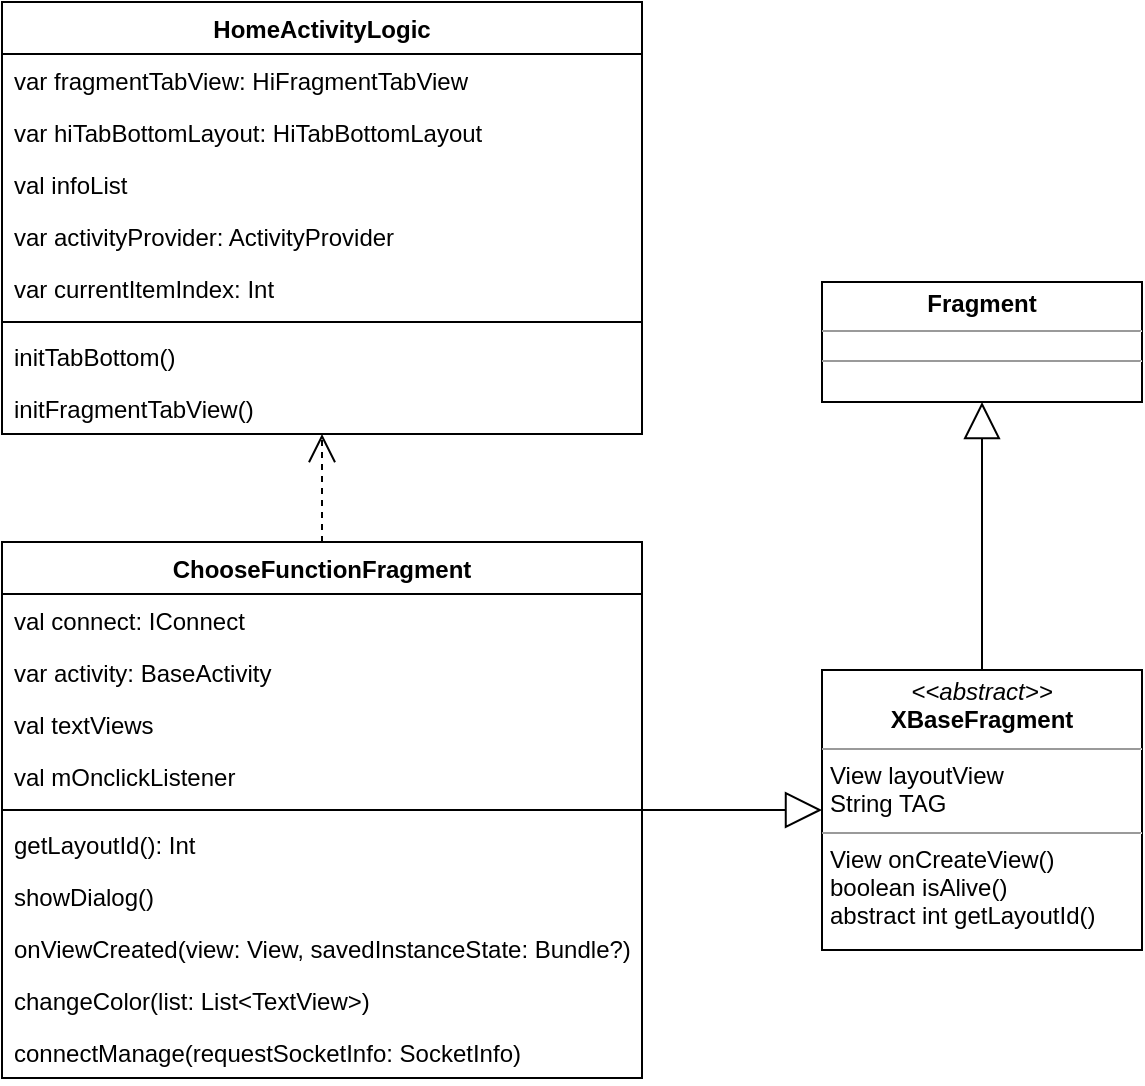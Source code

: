 <mxfile version="13.10.9" type="github">
  <diagram id="CyEsMpcagb27HkRI-KaM" name="Page-1">
    <mxGraphModel dx="1422" dy="1875" grid="1" gridSize="10" guides="1" tooltips="1" connect="1" arrows="1" fold="1" page="1" pageScale="1" pageWidth="827" pageHeight="1169" math="0" shadow="0">
      <root>
        <mxCell id="0" />
        <mxCell id="1" parent="0" />
        <mxCell id="VWT8uU7wxKV4sQh6Udjo-1" value="ChooseFunctionFragment" style="swimlane;fontStyle=1;align=center;verticalAlign=top;childLayout=stackLayout;horizontal=1;startSize=26;horizontalStack=0;resizeParent=1;resizeParentMax=0;resizeLast=0;collapsible=1;marginBottom=0;" vertex="1" parent="1">
          <mxGeometry x="320" y="90" width="320" height="268" as="geometry" />
        </mxCell>
        <mxCell id="VWT8uU7wxKV4sQh6Udjo-2" value="val connect: IConnect" style="text;strokeColor=none;fillColor=none;align=left;verticalAlign=top;spacingLeft=4;spacingRight=4;overflow=hidden;rotatable=0;points=[[0,0.5],[1,0.5]];portConstraint=eastwest;" vertex="1" parent="VWT8uU7wxKV4sQh6Udjo-1">
          <mxGeometry y="26" width="320" height="26" as="geometry" />
        </mxCell>
        <mxCell id="VWT8uU7wxKV4sQh6Udjo-3" value="var activity: BaseActivity" style="text;strokeColor=none;fillColor=none;align=left;verticalAlign=top;spacingLeft=4;spacingRight=4;overflow=hidden;rotatable=0;points=[[0,0.5],[1,0.5]];portConstraint=eastwest;" vertex="1" parent="VWT8uU7wxKV4sQh6Udjo-1">
          <mxGeometry y="52" width="320" height="26" as="geometry" />
        </mxCell>
        <mxCell id="VWT8uU7wxKV4sQh6Udjo-28" value="val textViews" style="text;strokeColor=none;fillColor=none;align=left;verticalAlign=top;spacingLeft=4;spacingRight=4;overflow=hidden;rotatable=0;points=[[0,0.5],[1,0.5]];portConstraint=eastwest;" vertex="1" parent="VWT8uU7wxKV4sQh6Udjo-1">
          <mxGeometry y="78" width="320" height="26" as="geometry" />
        </mxCell>
        <mxCell id="VWT8uU7wxKV4sQh6Udjo-4" value="val mOnclickListener" style="text;strokeColor=none;fillColor=none;align=left;verticalAlign=top;spacingLeft=4;spacingRight=4;overflow=hidden;rotatable=0;points=[[0,0.5],[1,0.5]];portConstraint=eastwest;" vertex="1" parent="VWT8uU7wxKV4sQh6Udjo-1">
          <mxGeometry y="104" width="320" height="26" as="geometry" />
        </mxCell>
        <mxCell id="VWT8uU7wxKV4sQh6Udjo-5" value="" style="line;strokeWidth=1;fillColor=none;align=left;verticalAlign=middle;spacingTop=-1;spacingLeft=3;spacingRight=3;rotatable=0;labelPosition=right;points=[];portConstraint=eastwest;" vertex="1" parent="VWT8uU7wxKV4sQh6Udjo-1">
          <mxGeometry y="130" width="320" height="8" as="geometry" />
        </mxCell>
        <mxCell id="VWT8uU7wxKV4sQh6Udjo-6" value="getLayoutId(): Int" style="text;strokeColor=none;fillColor=none;align=left;verticalAlign=top;spacingLeft=4;spacingRight=4;overflow=hidden;rotatable=0;points=[[0,0.5],[1,0.5]];portConstraint=eastwest;" vertex="1" parent="VWT8uU7wxKV4sQh6Udjo-1">
          <mxGeometry y="138" width="320" height="26" as="geometry" />
        </mxCell>
        <mxCell id="VWT8uU7wxKV4sQh6Udjo-7" value="showDialog()" style="text;strokeColor=none;fillColor=none;align=left;verticalAlign=top;spacingLeft=4;spacingRight=4;overflow=hidden;rotatable=0;points=[[0,0.5],[1,0.5]];portConstraint=eastwest;" vertex="1" parent="VWT8uU7wxKV4sQh6Udjo-1">
          <mxGeometry y="164" width="320" height="26" as="geometry" />
        </mxCell>
        <mxCell id="VWT8uU7wxKV4sQh6Udjo-27" value="onViewCreated(view: View, savedInstanceState: Bundle?)" style="text;strokeColor=none;fillColor=none;align=left;verticalAlign=top;spacingLeft=4;spacingRight=4;overflow=hidden;rotatable=0;points=[[0,0.5],[1,0.5]];portConstraint=eastwest;" vertex="1" parent="VWT8uU7wxKV4sQh6Udjo-1">
          <mxGeometry y="190" width="320" height="26" as="geometry" />
        </mxCell>
        <mxCell id="VWT8uU7wxKV4sQh6Udjo-29" value="changeColor(list: List&lt;TextView&gt;)" style="text;strokeColor=none;fillColor=none;align=left;verticalAlign=top;spacingLeft=4;spacingRight=4;overflow=hidden;rotatable=0;points=[[0,0.5],[1,0.5]];portConstraint=eastwest;" vertex="1" parent="VWT8uU7wxKV4sQh6Udjo-1">
          <mxGeometry y="216" width="320" height="26" as="geometry" />
        </mxCell>
        <mxCell id="VWT8uU7wxKV4sQh6Udjo-8" value="connectManage(requestSocketInfo: SocketInfo)" style="text;strokeColor=none;fillColor=none;align=left;verticalAlign=top;spacingLeft=4;spacingRight=4;overflow=hidden;rotatable=0;points=[[0,0.5],[1,0.5]];portConstraint=eastwest;" vertex="1" parent="VWT8uU7wxKV4sQh6Udjo-1">
          <mxGeometry y="242" width="320" height="26" as="geometry" />
        </mxCell>
        <mxCell id="VWT8uU7wxKV4sQh6Udjo-9" value="&lt;p style=&quot;margin: 0px ; margin-top: 4px ; text-align: center&quot;&gt;&lt;i&gt;&amp;lt;&amp;lt;abstract&amp;gt;&amp;gt;&lt;/i&gt;&lt;br&gt;&lt;b&gt;XBaseFragment&lt;/b&gt;&lt;br&gt;&lt;/p&gt;&lt;hr size=&quot;1&quot;&gt;&lt;p style=&quot;margin: 0px ; margin-left: 4px&quot;&gt;View layoutView&lt;br&gt;String TAG&lt;/p&gt;&lt;hr size=&quot;1&quot;&gt;&lt;p style=&quot;margin: 0px ; margin-left: 4px&quot;&gt;View onCreateView()&lt;br&gt;boolean isAlive()&lt;/p&gt;&lt;p style=&quot;margin: 0px ; margin-left: 4px&quot;&gt;abstract int getLayoutId()&lt;br&gt;&lt;/p&gt;" style="verticalAlign=top;align=left;overflow=fill;fontSize=12;fontFamily=Helvetica;html=1;" vertex="1" parent="1">
          <mxGeometry x="730" y="154" width="160" height="140" as="geometry" />
        </mxCell>
        <mxCell id="VWT8uU7wxKV4sQh6Udjo-10" value="" style="endArrow=block;endSize=16;endFill=0;html=1;" edge="1" parent="1" source="VWT8uU7wxKV4sQh6Udjo-1" target="VWT8uU7wxKV4sQh6Udjo-9">
          <mxGeometry width="160" relative="1" as="geometry">
            <mxPoint x="270" y="70" as="sourcePoint" />
            <mxPoint x="430" y="70" as="targetPoint" />
          </mxGeometry>
        </mxCell>
        <mxCell id="VWT8uU7wxKV4sQh6Udjo-11" value="HomeActivityLogic" style="swimlane;fontStyle=1;align=center;verticalAlign=top;childLayout=stackLayout;horizontal=1;startSize=26;horizontalStack=0;resizeParent=1;resizeParentMax=0;resizeLast=0;collapsible=1;marginBottom=0;" vertex="1" parent="1">
          <mxGeometry x="320" y="-180" width="320" height="216" as="geometry" />
        </mxCell>
        <mxCell id="VWT8uU7wxKV4sQh6Udjo-12" value="var fragmentTabView: HiFragmentTabView" style="text;strokeColor=none;fillColor=none;align=left;verticalAlign=top;spacingLeft=4;spacingRight=4;overflow=hidden;rotatable=0;points=[[0,0.5],[1,0.5]];portConstraint=eastwest;" vertex="1" parent="VWT8uU7wxKV4sQh6Udjo-11">
          <mxGeometry y="26" width="320" height="26" as="geometry" />
        </mxCell>
        <mxCell id="VWT8uU7wxKV4sQh6Udjo-13" value="var hiTabBottomLayout: HiTabBottomLayout" style="text;strokeColor=none;fillColor=none;align=left;verticalAlign=top;spacingLeft=4;spacingRight=4;overflow=hidden;rotatable=0;points=[[0,0.5],[1,0.5]];portConstraint=eastwest;" vertex="1" parent="VWT8uU7wxKV4sQh6Udjo-11">
          <mxGeometry y="52" width="320" height="26" as="geometry" />
        </mxCell>
        <mxCell id="VWT8uU7wxKV4sQh6Udjo-14" value="val infoList" style="text;strokeColor=none;fillColor=none;align=left;verticalAlign=top;spacingLeft=4;spacingRight=4;overflow=hidden;rotatable=0;points=[[0,0.5],[1,0.5]];portConstraint=eastwest;" vertex="1" parent="VWT8uU7wxKV4sQh6Udjo-11">
          <mxGeometry y="78" width="320" height="26" as="geometry" />
        </mxCell>
        <mxCell id="VWT8uU7wxKV4sQh6Udjo-15" value="var activityProvider: ActivityProvider" style="text;strokeColor=none;fillColor=none;align=left;verticalAlign=top;spacingLeft=4;spacingRight=4;overflow=hidden;rotatable=0;points=[[0,0.5],[1,0.5]];portConstraint=eastwest;" vertex="1" parent="VWT8uU7wxKV4sQh6Udjo-11">
          <mxGeometry y="104" width="320" height="26" as="geometry" />
        </mxCell>
        <mxCell id="VWT8uU7wxKV4sQh6Udjo-16" value="var currentItemIndex: Int" style="text;strokeColor=none;fillColor=none;align=left;verticalAlign=top;spacingLeft=4;spacingRight=4;overflow=hidden;rotatable=0;points=[[0,0.5],[1,0.5]];portConstraint=eastwest;" vertex="1" parent="VWT8uU7wxKV4sQh6Udjo-11">
          <mxGeometry y="130" width="320" height="26" as="geometry" />
        </mxCell>
        <mxCell id="VWT8uU7wxKV4sQh6Udjo-17" value="" style="line;strokeWidth=1;fillColor=none;align=left;verticalAlign=middle;spacingTop=-1;spacingLeft=3;spacingRight=3;rotatable=0;labelPosition=right;points=[];portConstraint=eastwest;" vertex="1" parent="VWT8uU7wxKV4sQh6Udjo-11">
          <mxGeometry y="156" width="320" height="8" as="geometry" />
        </mxCell>
        <mxCell id="VWT8uU7wxKV4sQh6Udjo-18" value="initTabBottom()" style="text;strokeColor=none;fillColor=none;align=left;verticalAlign=top;spacingLeft=4;spacingRight=4;overflow=hidden;rotatable=0;points=[[0,0.5],[1,0.5]];portConstraint=eastwest;" vertex="1" parent="VWT8uU7wxKV4sQh6Udjo-11">
          <mxGeometry y="164" width="320" height="26" as="geometry" />
        </mxCell>
        <mxCell id="VWT8uU7wxKV4sQh6Udjo-19" value="initFragmentTabView()" style="text;strokeColor=none;fillColor=none;align=left;verticalAlign=top;spacingLeft=4;spacingRight=4;overflow=hidden;rotatable=0;points=[[0,0.5],[1,0.5]];portConstraint=eastwest;" vertex="1" parent="VWT8uU7wxKV4sQh6Udjo-11">
          <mxGeometry y="190" width="320" height="26" as="geometry" />
        </mxCell>
        <mxCell id="VWT8uU7wxKV4sQh6Udjo-21" value="" style="endArrow=block;endSize=16;endFill=0;html=1;" edge="1" parent="1" source="VWT8uU7wxKV4sQh6Udjo-9" target="VWT8uU7wxKV4sQh6Udjo-23">
          <mxGeometry width="160" relative="1" as="geometry">
            <mxPoint x="680" y="30" as="sourcePoint" />
            <mxPoint x="800" y="-30" as="targetPoint" />
          </mxGeometry>
        </mxCell>
        <mxCell id="VWT8uU7wxKV4sQh6Udjo-22" value="" style="endArrow=open;endSize=12;dashed=1;html=1;" edge="1" parent="1" source="VWT8uU7wxKV4sQh6Udjo-1" target="VWT8uU7wxKV4sQh6Udjo-11">
          <mxGeometry width="160" relative="1" as="geometry">
            <mxPoint x="210" y="160" as="sourcePoint" />
            <mxPoint x="370" y="160" as="targetPoint" />
          </mxGeometry>
        </mxCell>
        <mxCell id="VWT8uU7wxKV4sQh6Udjo-23" value="&lt;p style=&quot;margin: 0px ; margin-top: 4px ; text-align: center&quot;&gt;&lt;b&gt;Fragment&lt;/b&gt;&lt;br&gt;&lt;/p&gt;&lt;hr size=&quot;1&quot;&gt;&lt;div style=&quot;height: 2px&quot;&gt;&lt;/div&gt;&lt;hr size=&quot;1&quot;&gt;&lt;div style=&quot;height: 2px&quot;&gt;&lt;/div&gt;" style="verticalAlign=top;align=left;overflow=fill;fontSize=12;fontFamily=Helvetica;html=1;" vertex="1" parent="1">
          <mxGeometry x="730" y="-40" width="160" height="60" as="geometry" />
        </mxCell>
      </root>
    </mxGraphModel>
  </diagram>
</mxfile>
